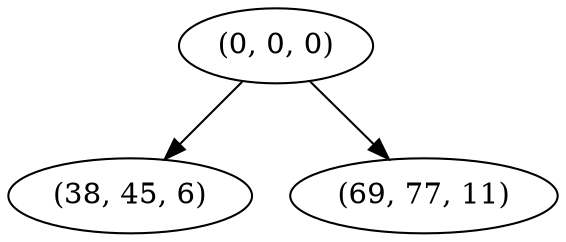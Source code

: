 digraph tree {
    "(0, 0, 0)";
    "(38, 45, 6)";
    "(69, 77, 11)";
    "(0, 0, 0)" -> "(38, 45, 6)";
    "(0, 0, 0)" -> "(69, 77, 11)";
}
